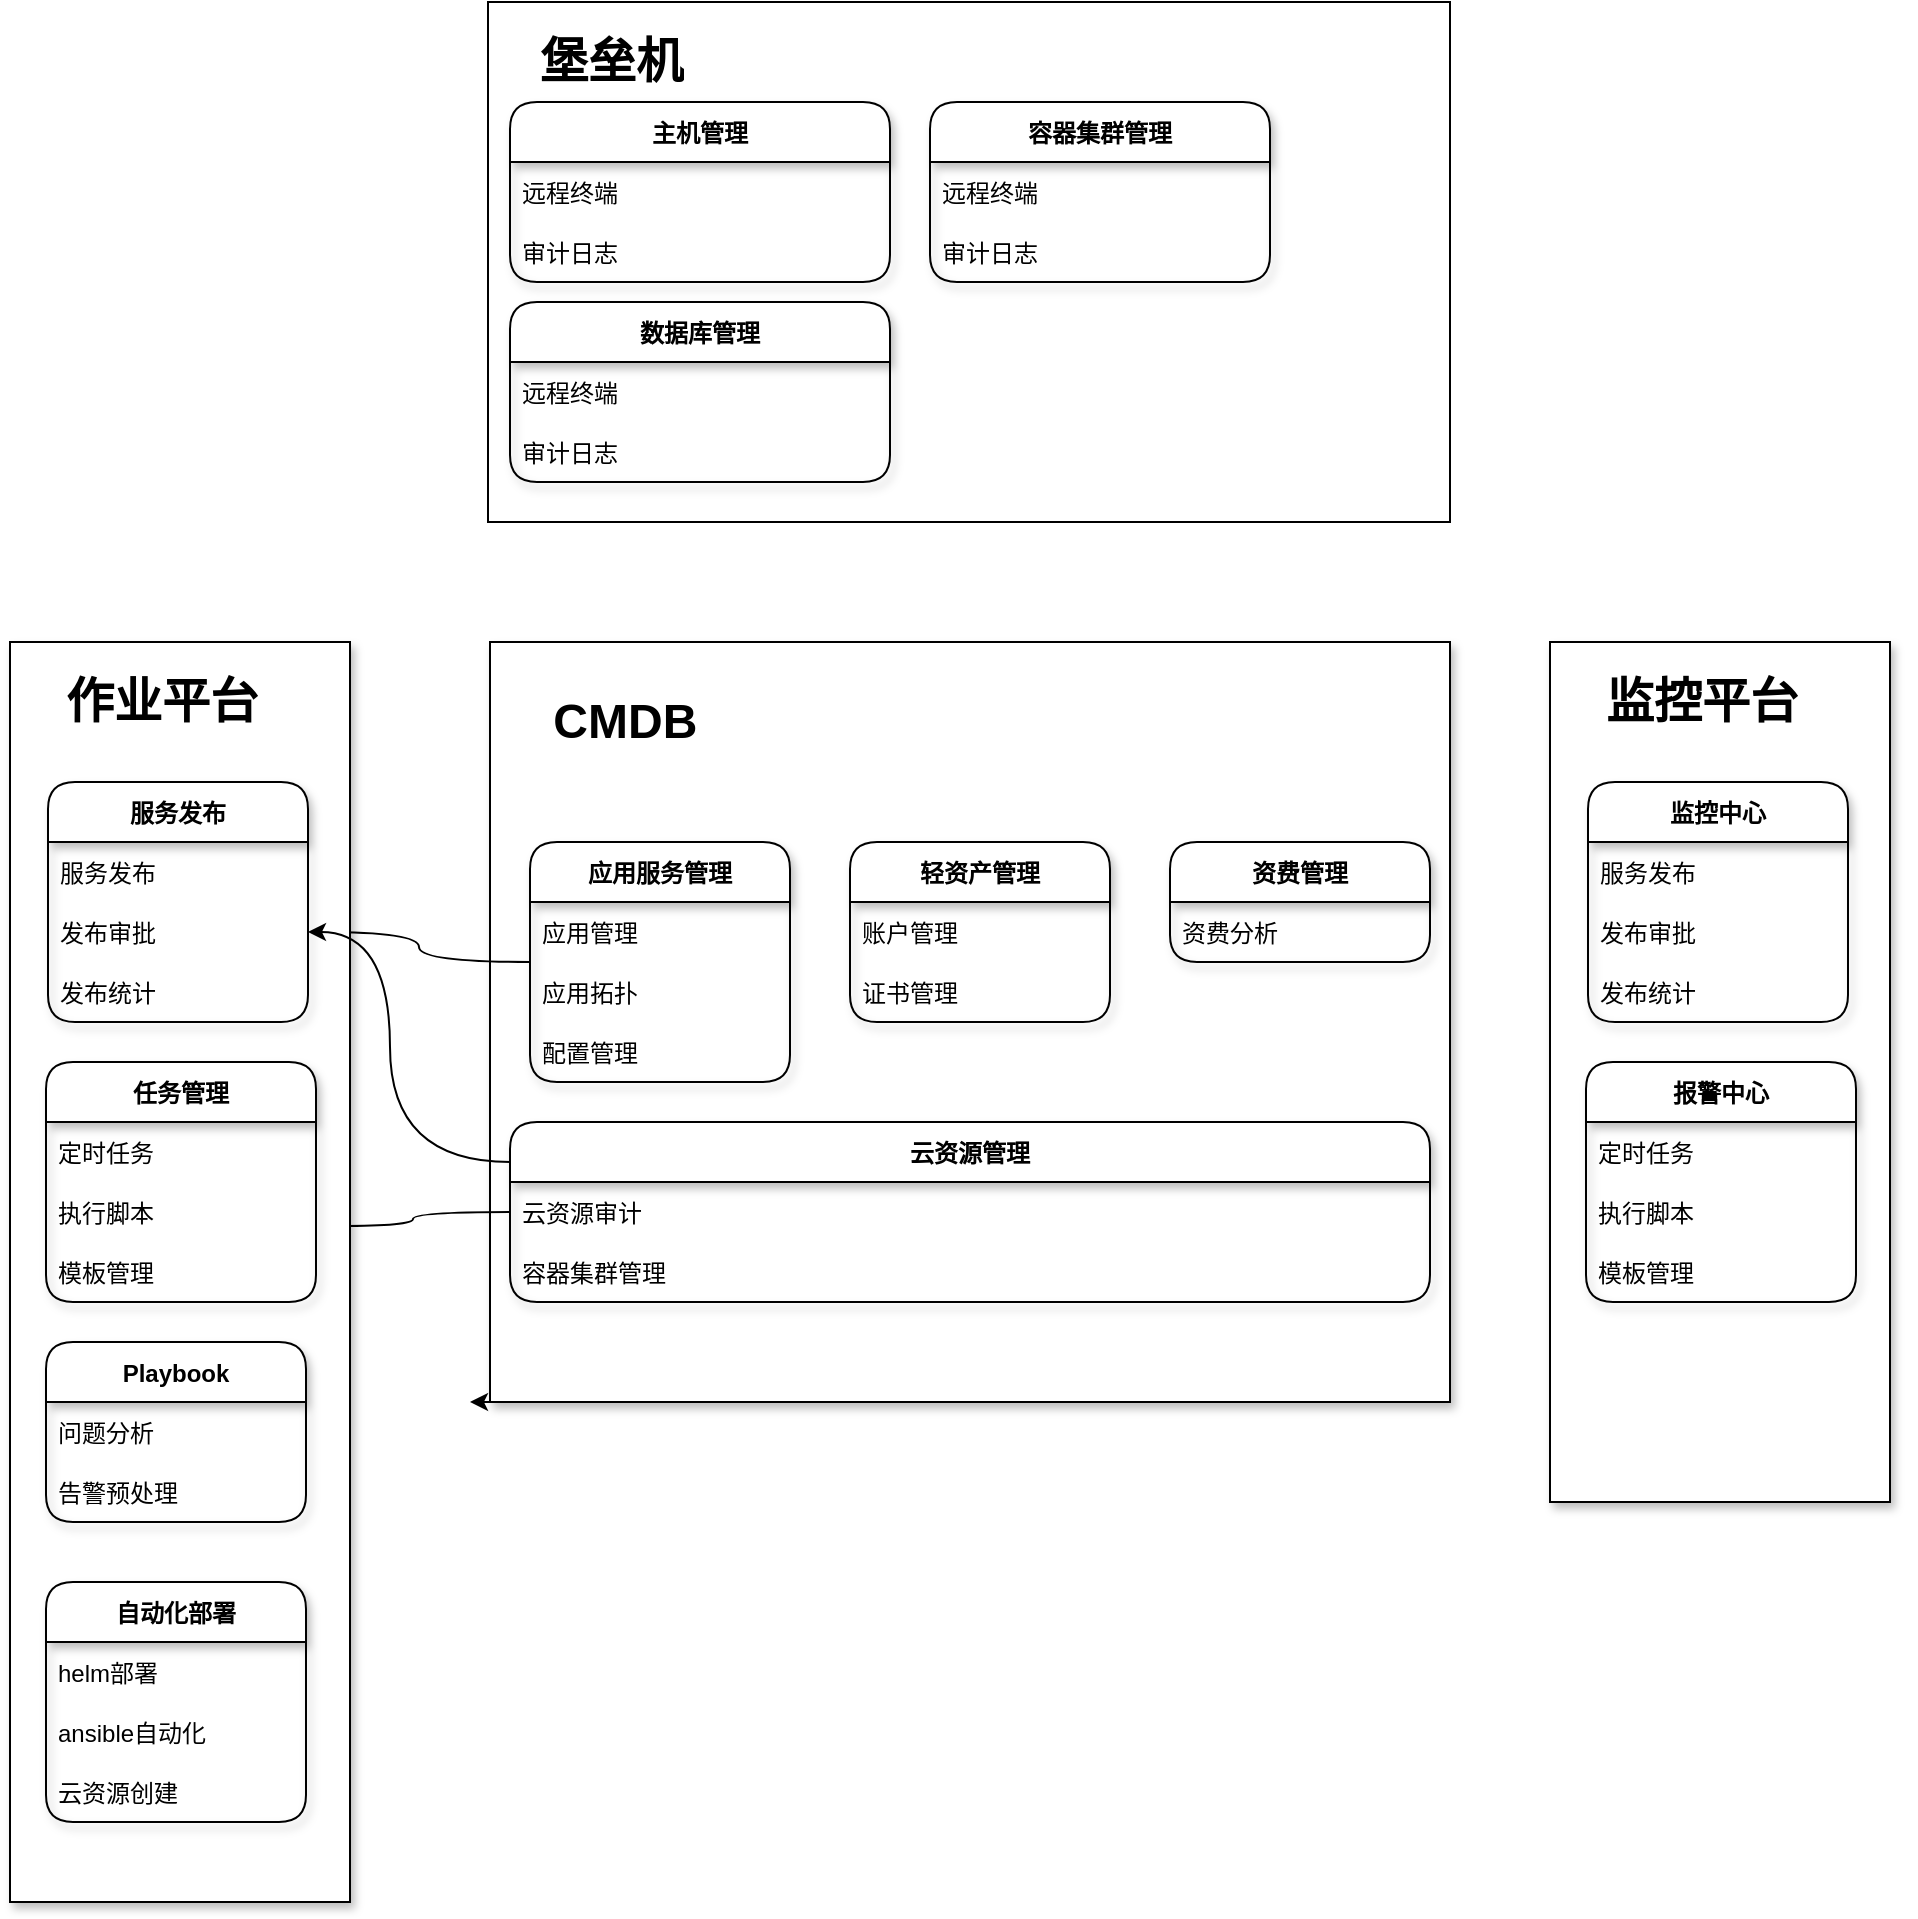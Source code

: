 <mxfile version="16.6.5" type="github">
  <diagram id="uYoNxs90JINMWps7de2I" name="第 1 页">
    <mxGraphModel dx="2249" dy="1931" grid="1" gridSize="10" guides="1" tooltips="1" connect="1" arrows="1" fold="1" page="1" pageScale="1" pageWidth="827" pageHeight="1169" math="0" shadow="0">
      <root>
        <mxCell id="0" />
        <mxCell id="1" parent="0" />
        <mxCell id="YmfcJogIFgmkuIq3Aobo-21" style="edgeStyle=orthogonalEdgeStyle;curved=1;rounded=0;orthogonalLoop=1;jettySize=auto;html=1;exitX=0;exitY=1;exitDx=0;exitDy=0;" edge="1" parent="1" source="dkU95H-hcFsS55oVYWjA-1">
          <mxGeometry relative="1" as="geometry">
            <mxPoint x="180" y="510" as="targetPoint" />
          </mxGeometry>
        </mxCell>
        <mxCell id="dkU95H-hcFsS55oVYWjA-1" value="" style="rounded=0;whiteSpace=wrap;html=1;shadow=1;glass=0;sketch=0;" parent="1" vertex="1">
          <mxGeometry x="190" y="130" width="480" height="380" as="geometry" />
        </mxCell>
        <mxCell id="dkU95H-hcFsS55oVYWjA-2" value="&lt;h1&gt;&amp;nbsp;CMDB&lt;/h1&gt;" style="text;html=1;strokeColor=none;fillColor=none;spacing=5;spacingTop=-20;whiteSpace=wrap;overflow=hidden;rounded=0;" parent="1" vertex="1">
          <mxGeometry x="210" y="150" width="160" height="40" as="geometry" />
        </mxCell>
        <mxCell id="dkU95H-hcFsS55oVYWjA-6" value="" style="rounded=0;whiteSpace=wrap;html=1;" parent="1" vertex="1">
          <mxGeometry x="189" y="-190" width="481" height="260" as="geometry" />
        </mxCell>
        <mxCell id="dkU95H-hcFsS55oVYWjA-7" value="&lt;h1&gt;堡垒机&lt;/h1&gt;" style="text;html=1;strokeColor=none;fillColor=none;spacing=5;spacingTop=-20;whiteSpace=wrap;overflow=hidden;rounded=0;" parent="1" vertex="1">
          <mxGeometry x="210" y="-180" width="160" height="40" as="geometry" />
        </mxCell>
        <mxCell id="YmfcJogIFgmkuIq3Aobo-22" style="edgeStyle=orthogonalEdgeStyle;curved=1;rounded=0;orthogonalLoop=1;jettySize=auto;html=1;entryX=1.037;entryY=0.733;entryDx=0;entryDy=0;entryPerimeter=0;" edge="1" parent="1" source="dkU95H-hcFsS55oVYWjA-8" target="dkU95H-hcFsS55oVYWjA-88">
          <mxGeometry relative="1" as="geometry" />
        </mxCell>
        <mxCell id="dkU95H-hcFsS55oVYWjA-8" value="云资源管理" style="swimlane;fontStyle=1;childLayout=stackLayout;horizontal=1;startSize=30;horizontalStack=0;resizeParent=1;resizeParentMax=0;resizeLast=0;collapsible=1;marginBottom=0;rounded=1;shadow=1;glass=0;" parent="1" vertex="1">
          <mxGeometry x="200" y="370" width="460" height="90" as="geometry">
            <mxRectangle x="220" y="210" width="80" height="30" as="alternateBounds" />
          </mxGeometry>
        </mxCell>
        <mxCell id="dkU95H-hcFsS55oVYWjA-9" value="云资源审计" style="text;strokeColor=none;fillColor=none;align=left;verticalAlign=middle;spacingLeft=4;spacingRight=4;overflow=hidden;points=[[0,0.5],[1,0.5]];portConstraint=eastwest;rotatable=0;" parent="dkU95H-hcFsS55oVYWjA-8" vertex="1">
          <mxGeometry y="30" width="460" height="30" as="geometry" />
        </mxCell>
        <mxCell id="dkU95H-hcFsS55oVYWjA-29" value="容器集群管理" style="text;strokeColor=none;fillColor=none;align=left;verticalAlign=middle;spacingLeft=4;spacingRight=4;overflow=hidden;points=[[0,0.5],[1,0.5]];portConstraint=eastwest;rotatable=0;" parent="dkU95H-hcFsS55oVYWjA-8" vertex="1">
          <mxGeometry y="60" width="460" height="30" as="geometry" />
        </mxCell>
        <mxCell id="dkU95H-hcFsS55oVYWjA-12" value="轻资产管理" style="swimlane;fontStyle=1;childLayout=stackLayout;horizontal=1;startSize=30;horizontalStack=0;resizeParent=1;resizeParentMax=0;resizeLast=0;collapsible=1;marginBottom=0;rounded=1;shadow=1;" parent="1" vertex="1">
          <mxGeometry x="370" y="230" width="130" height="90" as="geometry" />
        </mxCell>
        <mxCell id="dkU95H-hcFsS55oVYWjA-13" value="账户管理" style="text;strokeColor=none;fillColor=none;align=left;verticalAlign=middle;spacingLeft=4;spacingRight=4;overflow=hidden;points=[[0,0.5],[1,0.5]];portConstraint=eastwest;rotatable=0;" parent="dkU95H-hcFsS55oVYWjA-12" vertex="1">
          <mxGeometry y="30" width="130" height="30" as="geometry" />
        </mxCell>
        <mxCell id="dkU95H-hcFsS55oVYWjA-14" value="证书管理" style="text;strokeColor=none;fillColor=none;align=left;verticalAlign=middle;spacingLeft=4;spacingRight=4;overflow=hidden;points=[[0,0.5],[1,0.5]];portConstraint=eastwest;rotatable=0;" parent="dkU95H-hcFsS55oVYWjA-12" vertex="1">
          <mxGeometry y="60" width="130" height="30" as="geometry" />
        </mxCell>
        <mxCell id="dkU95H-hcFsS55oVYWjA-36" style="edgeStyle=orthogonalEdgeStyle;rounded=0;orthogonalLoop=1;jettySize=auto;html=1;exitX=1;exitY=0.5;exitDx=0;exitDy=0;" parent="dkU95H-hcFsS55oVYWjA-12" edge="1">
          <mxGeometry relative="1" as="geometry">
            <mxPoint x="130" y="105" as="sourcePoint" />
            <mxPoint x="130" y="105" as="targetPoint" />
          </mxGeometry>
        </mxCell>
        <mxCell id="YmfcJogIFgmkuIq3Aobo-23" style="edgeStyle=orthogonalEdgeStyle;curved=1;rounded=0;orthogonalLoop=1;jettySize=auto;html=1;" edge="1" parent="1" source="dkU95H-hcFsS55oVYWjA-32" target="dkU95H-hcFsS55oVYWjA-73">
          <mxGeometry relative="1" as="geometry" />
        </mxCell>
        <mxCell id="dkU95H-hcFsS55oVYWjA-32" value="应用服务管理" style="swimlane;fontStyle=1;childLayout=stackLayout;horizontal=1;startSize=30;horizontalStack=0;resizeParent=1;resizeParentMax=0;resizeLast=0;collapsible=1;marginBottom=0;rounded=1;shadow=1;glass=0;" parent="1" vertex="1">
          <mxGeometry x="210" y="230" width="130" height="120" as="geometry">
            <mxRectangle x="220" y="210" width="80" height="30" as="alternateBounds" />
          </mxGeometry>
        </mxCell>
        <mxCell id="dkU95H-hcFsS55oVYWjA-33" value="应用管理" style="text;strokeColor=none;fillColor=none;align=left;verticalAlign=middle;spacingLeft=4;spacingRight=4;overflow=hidden;points=[[0,0.5],[1,0.5]];portConstraint=eastwest;rotatable=0;" parent="dkU95H-hcFsS55oVYWjA-32" vertex="1">
          <mxGeometry y="30" width="130" height="30" as="geometry" />
        </mxCell>
        <mxCell id="dkU95H-hcFsS55oVYWjA-34" value="应用拓扑" style="text;strokeColor=none;fillColor=none;align=left;verticalAlign=middle;spacingLeft=4;spacingRight=4;overflow=hidden;points=[[0,0.5],[1,0.5]];portConstraint=eastwest;rotatable=0;" parent="dkU95H-hcFsS55oVYWjA-32" vertex="1">
          <mxGeometry y="60" width="130" height="30" as="geometry" />
        </mxCell>
        <mxCell id="dkU95H-hcFsS55oVYWjA-38" value="配置管理" style="text;strokeColor=none;fillColor=none;align=left;verticalAlign=middle;spacingLeft=4;spacingRight=4;overflow=hidden;points=[[0,0.5],[1,0.5]];portConstraint=eastwest;rotatable=0;" parent="dkU95H-hcFsS55oVYWjA-32" vertex="1">
          <mxGeometry y="90" width="130" height="30" as="geometry" />
        </mxCell>
        <mxCell id="dkU95H-hcFsS55oVYWjA-39" value="资费管理" style="swimlane;fontStyle=1;childLayout=stackLayout;horizontal=1;startSize=30;horizontalStack=0;resizeParent=1;resizeParentMax=0;resizeLast=0;collapsible=1;marginBottom=0;rounded=1;shadow=1;glass=0;" parent="1" vertex="1">
          <mxGeometry x="530" y="230" width="130" height="60" as="geometry">
            <mxRectangle x="220" y="210" width="80" height="30" as="alternateBounds" />
          </mxGeometry>
        </mxCell>
        <mxCell id="dkU95H-hcFsS55oVYWjA-40" value="资费分析" style="text;strokeColor=none;fillColor=none;align=left;verticalAlign=middle;spacingLeft=4;spacingRight=4;overflow=hidden;points=[[0,0.5],[1,0.5]];portConstraint=eastwest;rotatable=0;" parent="dkU95H-hcFsS55oVYWjA-39" vertex="1">
          <mxGeometry y="30" width="130" height="30" as="geometry" />
        </mxCell>
        <mxCell id="dkU95H-hcFsS55oVYWjA-44" value="主机管理" style="swimlane;fontStyle=1;childLayout=stackLayout;horizontal=1;startSize=30;horizontalStack=0;resizeParent=1;resizeParentMax=0;resizeLast=0;collapsible=1;marginBottom=0;rounded=1;shadow=1;glass=0;" parent="1" vertex="1">
          <mxGeometry x="200" y="-140" width="190" height="90" as="geometry">
            <mxRectangle x="220" y="210" width="80" height="30" as="alternateBounds" />
          </mxGeometry>
        </mxCell>
        <mxCell id="dkU95H-hcFsS55oVYWjA-47" value="远程终端" style="text;strokeColor=none;fillColor=none;align=left;verticalAlign=middle;spacingLeft=4;spacingRight=4;overflow=hidden;points=[[0,0.5],[1,0.5]];portConstraint=eastwest;rotatable=0;" parent="dkU95H-hcFsS55oVYWjA-44" vertex="1">
          <mxGeometry y="30" width="190" height="30" as="geometry" />
        </mxCell>
        <mxCell id="dkU95H-hcFsS55oVYWjA-53" value="审计日志" style="text;strokeColor=none;fillColor=none;align=left;verticalAlign=middle;spacingLeft=4;spacingRight=4;overflow=hidden;points=[[0,0.5],[1,0.5]];portConstraint=eastwest;rotatable=0;" parent="dkU95H-hcFsS55oVYWjA-44" vertex="1">
          <mxGeometry y="60" width="190" height="30" as="geometry" />
        </mxCell>
        <mxCell id="dkU95H-hcFsS55oVYWjA-48" value="数据库管理" style="swimlane;fontStyle=1;childLayout=stackLayout;horizontal=1;startSize=30;horizontalStack=0;resizeParent=1;resizeParentMax=0;resizeLast=0;collapsible=1;marginBottom=0;rounded=1;shadow=1;glass=0;" parent="1" vertex="1">
          <mxGeometry x="200" y="-40" width="190" height="90" as="geometry">
            <mxRectangle x="220" y="210" width="80" height="30" as="alternateBounds" />
          </mxGeometry>
        </mxCell>
        <mxCell id="dkU95H-hcFsS55oVYWjA-49" value="远程终端" style="text;strokeColor=none;fillColor=none;align=left;verticalAlign=middle;spacingLeft=4;spacingRight=4;overflow=hidden;points=[[0,0.5],[1,0.5]];portConstraint=eastwest;rotatable=0;" parent="dkU95H-hcFsS55oVYWjA-48" vertex="1">
          <mxGeometry y="30" width="190" height="30" as="geometry" />
        </mxCell>
        <mxCell id="dkU95H-hcFsS55oVYWjA-50" value="审计日志" style="text;strokeColor=none;fillColor=none;align=left;verticalAlign=middle;spacingLeft=4;spacingRight=4;overflow=hidden;points=[[0,0.5],[1,0.5]];portConstraint=eastwest;rotatable=0;" parent="dkU95H-hcFsS55oVYWjA-48" vertex="1">
          <mxGeometry y="60" width="190" height="30" as="geometry" />
        </mxCell>
        <mxCell id="dkU95H-hcFsS55oVYWjA-55" value="容器集群管理" style="swimlane;fontStyle=1;childLayout=stackLayout;horizontal=1;startSize=30;horizontalStack=0;resizeParent=1;resizeParentMax=0;resizeLast=0;collapsible=1;marginBottom=0;rounded=1;shadow=1;glass=0;" parent="1" vertex="1">
          <mxGeometry x="410" y="-140" width="170" height="90" as="geometry">
            <mxRectangle x="220" y="210" width="80" height="30" as="alternateBounds" />
          </mxGeometry>
        </mxCell>
        <mxCell id="dkU95H-hcFsS55oVYWjA-56" value="远程终端" style="text;strokeColor=none;fillColor=none;align=left;verticalAlign=middle;spacingLeft=4;spacingRight=4;overflow=hidden;points=[[0,0.5],[1,0.5]];portConstraint=eastwest;rotatable=0;" parent="dkU95H-hcFsS55oVYWjA-55" vertex="1">
          <mxGeometry y="30" width="170" height="30" as="geometry" />
        </mxCell>
        <mxCell id="dkU95H-hcFsS55oVYWjA-57" value="审计日志" style="text;strokeColor=none;fillColor=none;align=left;verticalAlign=middle;spacingLeft=4;spacingRight=4;overflow=hidden;points=[[0,0.5],[1,0.5]];portConstraint=eastwest;rotatable=0;" parent="dkU95H-hcFsS55oVYWjA-55" vertex="1">
          <mxGeometry y="60" width="170" height="30" as="geometry" />
        </mxCell>
        <mxCell id="dkU95H-hcFsS55oVYWjA-62" value="" style="rounded=0;whiteSpace=wrap;html=1;shadow=1;glass=0;sketch=0;" parent="1" vertex="1">
          <mxGeometry x="-50" y="130" width="170" height="630" as="geometry" />
        </mxCell>
        <mxCell id="dkU95H-hcFsS55oVYWjA-63" value="&lt;h1&gt;作业平台&lt;/h1&gt;" style="text;html=1;strokeColor=none;fillColor=none;spacing=5;spacingTop=-20;whiteSpace=wrap;overflow=hidden;rounded=0;" parent="1" vertex="1">
          <mxGeometry x="-27" y="140" width="160" height="40" as="geometry" />
        </mxCell>
        <mxCell id="dkU95H-hcFsS55oVYWjA-64" value="任务管理" style="swimlane;fontStyle=1;childLayout=stackLayout;horizontal=1;startSize=30;horizontalStack=0;resizeParent=1;resizeParentMax=0;resizeLast=0;collapsible=1;marginBottom=0;rounded=1;shadow=1;glass=0;" parent="1" vertex="1">
          <mxGeometry x="-32" y="340" width="135" height="120" as="geometry">
            <mxRectangle x="220" y="210" width="80" height="30" as="alternateBounds" />
          </mxGeometry>
        </mxCell>
        <mxCell id="dkU95H-hcFsS55oVYWjA-65" value="定时任务" style="text;strokeColor=none;fillColor=none;align=left;verticalAlign=middle;spacingLeft=4;spacingRight=4;overflow=hidden;points=[[0,0.5],[1,0.5]];portConstraint=eastwest;rotatable=0;" parent="dkU95H-hcFsS55oVYWjA-64" vertex="1">
          <mxGeometry y="30" width="135" height="30" as="geometry" />
        </mxCell>
        <mxCell id="dkU95H-hcFsS55oVYWjA-88" value="执行脚本" style="text;strokeColor=none;fillColor=none;align=left;verticalAlign=middle;spacingLeft=4;spacingRight=4;overflow=hidden;points=[[0,0.5],[1,0.5]];portConstraint=eastwest;rotatable=0;" parent="dkU95H-hcFsS55oVYWjA-64" vertex="1">
          <mxGeometry y="60" width="135" height="30" as="geometry" />
        </mxCell>
        <mxCell id="dkU95H-hcFsS55oVYWjA-66" value="模板管理" style="text;strokeColor=none;fillColor=none;align=left;verticalAlign=middle;spacingLeft=4;spacingRight=4;overflow=hidden;points=[[0,0.5],[1,0.5]];portConstraint=eastwest;rotatable=0;" parent="dkU95H-hcFsS55oVYWjA-64" vertex="1">
          <mxGeometry y="90" width="135" height="30" as="geometry" />
        </mxCell>
        <mxCell id="dkU95H-hcFsS55oVYWjA-67" value="自动化部署" style="swimlane;fontStyle=1;childLayout=stackLayout;horizontal=1;startSize=30;horizontalStack=0;resizeParent=1;resizeParentMax=0;resizeLast=0;collapsible=1;marginBottom=0;rounded=1;shadow=1;" parent="1" vertex="1">
          <mxGeometry x="-32" y="600" width="130" height="120" as="geometry" />
        </mxCell>
        <mxCell id="dkU95H-hcFsS55oVYWjA-68" value="helm部署" style="text;strokeColor=none;fillColor=none;align=left;verticalAlign=middle;spacingLeft=4;spacingRight=4;overflow=hidden;points=[[0,0.5],[1,0.5]];portConstraint=eastwest;rotatable=0;" parent="dkU95H-hcFsS55oVYWjA-67" vertex="1">
          <mxGeometry y="30" width="130" height="30" as="geometry" />
        </mxCell>
        <mxCell id="dkU95H-hcFsS55oVYWjA-69" value="ansible自动化" style="text;strokeColor=none;fillColor=none;align=left;verticalAlign=middle;spacingLeft=4;spacingRight=4;overflow=hidden;points=[[0,0.5],[1,0.5]];portConstraint=eastwest;rotatable=0;" parent="dkU95H-hcFsS55oVYWjA-67" vertex="1">
          <mxGeometry y="60" width="130" height="30" as="geometry" />
        </mxCell>
        <mxCell id="dkU95H-hcFsS55oVYWjA-82" value="云资源创建" style="text;strokeColor=none;fillColor=none;align=left;verticalAlign=middle;spacingLeft=4;spacingRight=4;overflow=hidden;points=[[0,0.5],[1,0.5]];portConstraint=eastwest;rotatable=0;" parent="dkU95H-hcFsS55oVYWjA-67" vertex="1">
          <mxGeometry y="90" width="130" height="30" as="geometry" />
        </mxCell>
        <mxCell id="dkU95H-hcFsS55oVYWjA-70" style="edgeStyle=orthogonalEdgeStyle;rounded=0;orthogonalLoop=1;jettySize=auto;html=1;exitX=1;exitY=0.5;exitDx=0;exitDy=0;" parent="dkU95H-hcFsS55oVYWjA-67" edge="1">
          <mxGeometry relative="1" as="geometry">
            <mxPoint x="130" y="105" as="sourcePoint" />
            <mxPoint x="130" y="105" as="targetPoint" />
          </mxGeometry>
        </mxCell>
        <mxCell id="dkU95H-hcFsS55oVYWjA-71" value="服务发布" style="swimlane;fontStyle=1;childLayout=stackLayout;horizontal=1;startSize=30;horizontalStack=0;resizeParent=1;resizeParentMax=0;resizeLast=0;collapsible=1;marginBottom=0;rounded=1;shadow=1;glass=0;" parent="1" vertex="1">
          <mxGeometry x="-31" y="200" width="130" height="120" as="geometry">
            <mxRectangle x="220" y="210" width="80" height="30" as="alternateBounds" />
          </mxGeometry>
        </mxCell>
        <mxCell id="dkU95H-hcFsS55oVYWjA-72" value="服务发布" style="text;strokeColor=none;fillColor=none;align=left;verticalAlign=middle;spacingLeft=4;spacingRight=4;overflow=hidden;points=[[0,0.5],[1,0.5]];portConstraint=eastwest;rotatable=0;" parent="dkU95H-hcFsS55oVYWjA-71" vertex="1">
          <mxGeometry y="30" width="130" height="30" as="geometry" />
        </mxCell>
        <mxCell id="dkU95H-hcFsS55oVYWjA-73" value="发布审批" style="text;strokeColor=none;fillColor=none;align=left;verticalAlign=middle;spacingLeft=4;spacingRight=4;overflow=hidden;points=[[0,0.5],[1,0.5]];portConstraint=eastwest;rotatable=0;" parent="dkU95H-hcFsS55oVYWjA-71" vertex="1">
          <mxGeometry y="60" width="130" height="30" as="geometry" />
        </mxCell>
        <mxCell id="dkU95H-hcFsS55oVYWjA-74" value="发布统计" style="text;strokeColor=none;fillColor=none;align=left;verticalAlign=middle;spacingLeft=4;spacingRight=4;overflow=hidden;points=[[0,0.5],[1,0.5]];portConstraint=eastwest;rotatable=0;" parent="dkU95H-hcFsS55oVYWjA-71" vertex="1">
          <mxGeometry y="90" width="130" height="30" as="geometry" />
        </mxCell>
        <mxCell id="dkU95H-hcFsS55oVYWjA-83" value="Playbook" style="swimlane;fontStyle=1;childLayout=stackLayout;horizontal=1;startSize=30;horizontalStack=0;resizeParent=1;resizeParentMax=0;resizeLast=0;collapsible=1;marginBottom=0;rounded=1;shadow=1;" parent="1" vertex="1">
          <mxGeometry x="-32" y="480" width="130" height="90" as="geometry" />
        </mxCell>
        <mxCell id="dkU95H-hcFsS55oVYWjA-84" value="问题分析" style="text;strokeColor=none;fillColor=none;align=left;verticalAlign=middle;spacingLeft=4;spacingRight=4;overflow=hidden;points=[[0,0.5],[1,0.5]];portConstraint=eastwest;rotatable=0;" parent="dkU95H-hcFsS55oVYWjA-83" vertex="1">
          <mxGeometry y="30" width="130" height="30" as="geometry" />
        </mxCell>
        <mxCell id="dkU95H-hcFsS55oVYWjA-85" value="告警预处理" style="text;strokeColor=none;fillColor=none;align=left;verticalAlign=middle;spacingLeft=4;spacingRight=4;overflow=hidden;points=[[0,0.5],[1,0.5]];portConstraint=eastwest;rotatable=0;" parent="dkU95H-hcFsS55oVYWjA-83" vertex="1">
          <mxGeometry y="60" width="130" height="30" as="geometry" />
        </mxCell>
        <mxCell id="dkU95H-hcFsS55oVYWjA-87" style="edgeStyle=orthogonalEdgeStyle;rounded=0;orthogonalLoop=1;jettySize=auto;html=1;exitX=1;exitY=0.5;exitDx=0;exitDy=0;" parent="dkU95H-hcFsS55oVYWjA-83" edge="1">
          <mxGeometry relative="1" as="geometry">
            <mxPoint x="130" y="105" as="sourcePoint" />
            <mxPoint x="130" y="105" as="targetPoint" />
          </mxGeometry>
        </mxCell>
        <mxCell id="YmfcJogIFgmkuIq3Aobo-1" value="" style="rounded=0;whiteSpace=wrap;html=1;shadow=1;glass=0;sketch=0;" vertex="1" parent="1">
          <mxGeometry x="720" y="130" width="170" height="430" as="geometry" />
        </mxCell>
        <mxCell id="YmfcJogIFgmkuIq3Aobo-2" value="&lt;h1&gt;监控平台&lt;/h1&gt;" style="text;html=1;strokeColor=none;fillColor=none;spacing=5;spacingTop=-20;whiteSpace=wrap;overflow=hidden;rounded=0;" vertex="1" parent="1">
          <mxGeometry x="743" y="140" width="160" height="40" as="geometry" />
        </mxCell>
        <mxCell id="YmfcJogIFgmkuIq3Aobo-3" value="报警中心" style="swimlane;fontStyle=1;childLayout=stackLayout;horizontal=1;startSize=30;horizontalStack=0;resizeParent=1;resizeParentMax=0;resizeLast=0;collapsible=1;marginBottom=0;rounded=1;shadow=1;glass=0;" vertex="1" parent="1">
          <mxGeometry x="738" y="340" width="135" height="120" as="geometry">
            <mxRectangle x="220" y="210" width="80" height="30" as="alternateBounds" />
          </mxGeometry>
        </mxCell>
        <mxCell id="YmfcJogIFgmkuIq3Aobo-4" value="定时任务" style="text;strokeColor=none;fillColor=none;align=left;verticalAlign=middle;spacingLeft=4;spacingRight=4;overflow=hidden;points=[[0,0.5],[1,0.5]];portConstraint=eastwest;rotatable=0;" vertex="1" parent="YmfcJogIFgmkuIq3Aobo-3">
          <mxGeometry y="30" width="135" height="30" as="geometry" />
        </mxCell>
        <mxCell id="YmfcJogIFgmkuIq3Aobo-5" value="执行脚本" style="text;strokeColor=none;fillColor=none;align=left;verticalAlign=middle;spacingLeft=4;spacingRight=4;overflow=hidden;points=[[0,0.5],[1,0.5]];portConstraint=eastwest;rotatable=0;" vertex="1" parent="YmfcJogIFgmkuIq3Aobo-3">
          <mxGeometry y="60" width="135" height="30" as="geometry" />
        </mxCell>
        <mxCell id="YmfcJogIFgmkuIq3Aobo-6" value="模板管理" style="text;strokeColor=none;fillColor=none;align=left;verticalAlign=middle;spacingLeft=4;spacingRight=4;overflow=hidden;points=[[0,0.5],[1,0.5]];portConstraint=eastwest;rotatable=0;" vertex="1" parent="YmfcJogIFgmkuIq3Aobo-3">
          <mxGeometry y="90" width="135" height="30" as="geometry" />
        </mxCell>
        <mxCell id="YmfcJogIFgmkuIq3Aobo-12" value="监控中心" style="swimlane;fontStyle=1;childLayout=stackLayout;horizontal=1;startSize=30;horizontalStack=0;resizeParent=1;resizeParentMax=0;resizeLast=0;collapsible=1;marginBottom=0;rounded=1;shadow=1;glass=0;" vertex="1" parent="1">
          <mxGeometry x="739" y="200" width="130" height="120" as="geometry">
            <mxRectangle x="220" y="210" width="80" height="30" as="alternateBounds" />
          </mxGeometry>
        </mxCell>
        <mxCell id="YmfcJogIFgmkuIq3Aobo-13" value="服务发布" style="text;strokeColor=none;fillColor=none;align=left;verticalAlign=middle;spacingLeft=4;spacingRight=4;overflow=hidden;points=[[0,0.5],[1,0.5]];portConstraint=eastwest;rotatable=0;" vertex="1" parent="YmfcJogIFgmkuIq3Aobo-12">
          <mxGeometry y="30" width="130" height="30" as="geometry" />
        </mxCell>
        <mxCell id="YmfcJogIFgmkuIq3Aobo-14" value="发布审批" style="text;strokeColor=none;fillColor=none;align=left;verticalAlign=middle;spacingLeft=4;spacingRight=4;overflow=hidden;points=[[0,0.5],[1,0.5]];portConstraint=eastwest;rotatable=0;" vertex="1" parent="YmfcJogIFgmkuIq3Aobo-12">
          <mxGeometry y="60" width="130" height="30" as="geometry" />
        </mxCell>
        <mxCell id="YmfcJogIFgmkuIq3Aobo-15" value="发布统计" style="text;strokeColor=none;fillColor=none;align=left;verticalAlign=middle;spacingLeft=4;spacingRight=4;overflow=hidden;points=[[0,0.5],[1,0.5]];portConstraint=eastwest;rotatable=0;" vertex="1" parent="YmfcJogIFgmkuIq3Aobo-12">
          <mxGeometry y="90" width="130" height="30" as="geometry" />
        </mxCell>
        <mxCell id="YmfcJogIFgmkuIq3Aobo-20" style="edgeStyle=orthogonalEdgeStyle;rounded=0;orthogonalLoop=1;jettySize=auto;html=1;curved=1;entryX=1;entryY=0.5;entryDx=0;entryDy=0;" edge="1" parent="1" source="dkU95H-hcFsS55oVYWjA-8" target="dkU95H-hcFsS55oVYWjA-73">
          <mxGeometry relative="1" as="geometry">
            <Array as="points">
              <mxPoint x="140" y="390" />
              <mxPoint x="140" y="275" />
            </Array>
          </mxGeometry>
        </mxCell>
      </root>
    </mxGraphModel>
  </diagram>
</mxfile>

